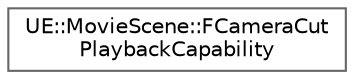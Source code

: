 digraph "Graphical Class Hierarchy"
{
 // INTERACTIVE_SVG=YES
 // LATEX_PDF_SIZE
  bgcolor="transparent";
  edge [fontname=Helvetica,fontsize=10,labelfontname=Helvetica,labelfontsize=10];
  node [fontname=Helvetica,fontsize=10,shape=box,height=0.2,width=0.4];
  rankdir="LR";
  Node0 [id="Node000000",label="UE::MovieScene::FCameraCut\lPlaybackCapability",height=0.2,width=0.4,color="grey40", fillcolor="white", style="filled",URL="$dd/df0/structUE_1_1MovieScene_1_1FCameraCutPlaybackCapability.html",tooltip="Playback capability for sequences that can run camera cuts."];
}

